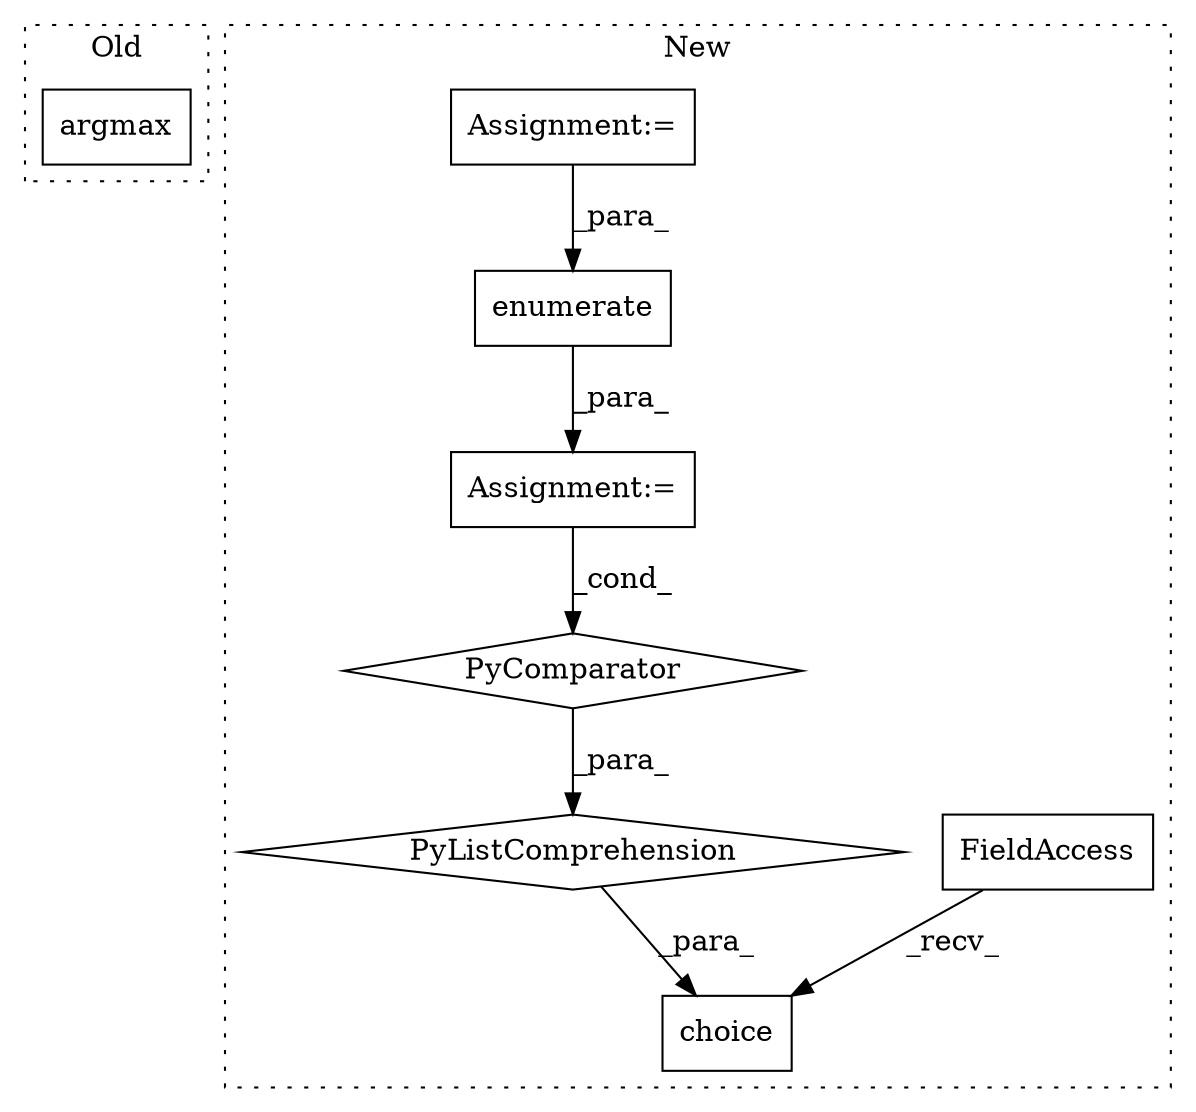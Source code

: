 digraph G {
subgraph cluster0 {
1 [label="argmax" a="32" s="1981,2081" l="7,1" shape="box"];
label = "Old";
style="dotted";
}
subgraph cluster1 {
2 [label="enumerate" a="32" s="2438,2455" l="10,1" shape="box"];
3 [label="Assignment:=" a="7" s="2426" l="64" shape="box"];
4 [label="PyListComprehension" a="109" s="2329" l="169" shape="diamond"];
5 [label="PyComparator" a="113" s="2426" l="64" shape="diamond"];
6 [label="choice" a="32" s="2307,2498" l="22,-5" shape="box"];
7 [label="FieldAccess" a="22" s="2294" l="12" shape="box"];
8 [label="Assignment:=" a="7" s="1850" l="64" shape="box"];
label = "New";
style="dotted";
}
2 -> 3 [label="_para_"];
3 -> 5 [label="_cond_"];
4 -> 6 [label="_para_"];
5 -> 4 [label="_para_"];
7 -> 6 [label="_recv_"];
8 -> 2 [label="_para_"];
}